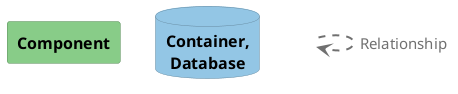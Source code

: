 @startuml
set separator none

skinparam {
  shadowing false
  arrowFontSize 15
  defaultTextAlignment center
  wrapWidth 100
  maxMessageSize 100
}
hide stereotype

skinparam rectangle<<_transparent>> {
  BorderColor transparent
  BackgroundColor transparent
  FontColor transparent
}

skinparam rectangle<<1>> {
  BackgroundColor #88cc88
  FontColor #000000
  BorderColor #5f8e5f
}
rectangle "==Component" <<1>>

skinparam database<<2>> {
  BackgroundColor #93c6e5
  FontColor #000000
  BorderColor #668aa0
}
database "==Container, Database" <<2>>

rectangle "." <<_transparent>> as 3
3 .[#707070,thickness=2].> 3 : "<color:#707070>Relationship"


@enduml